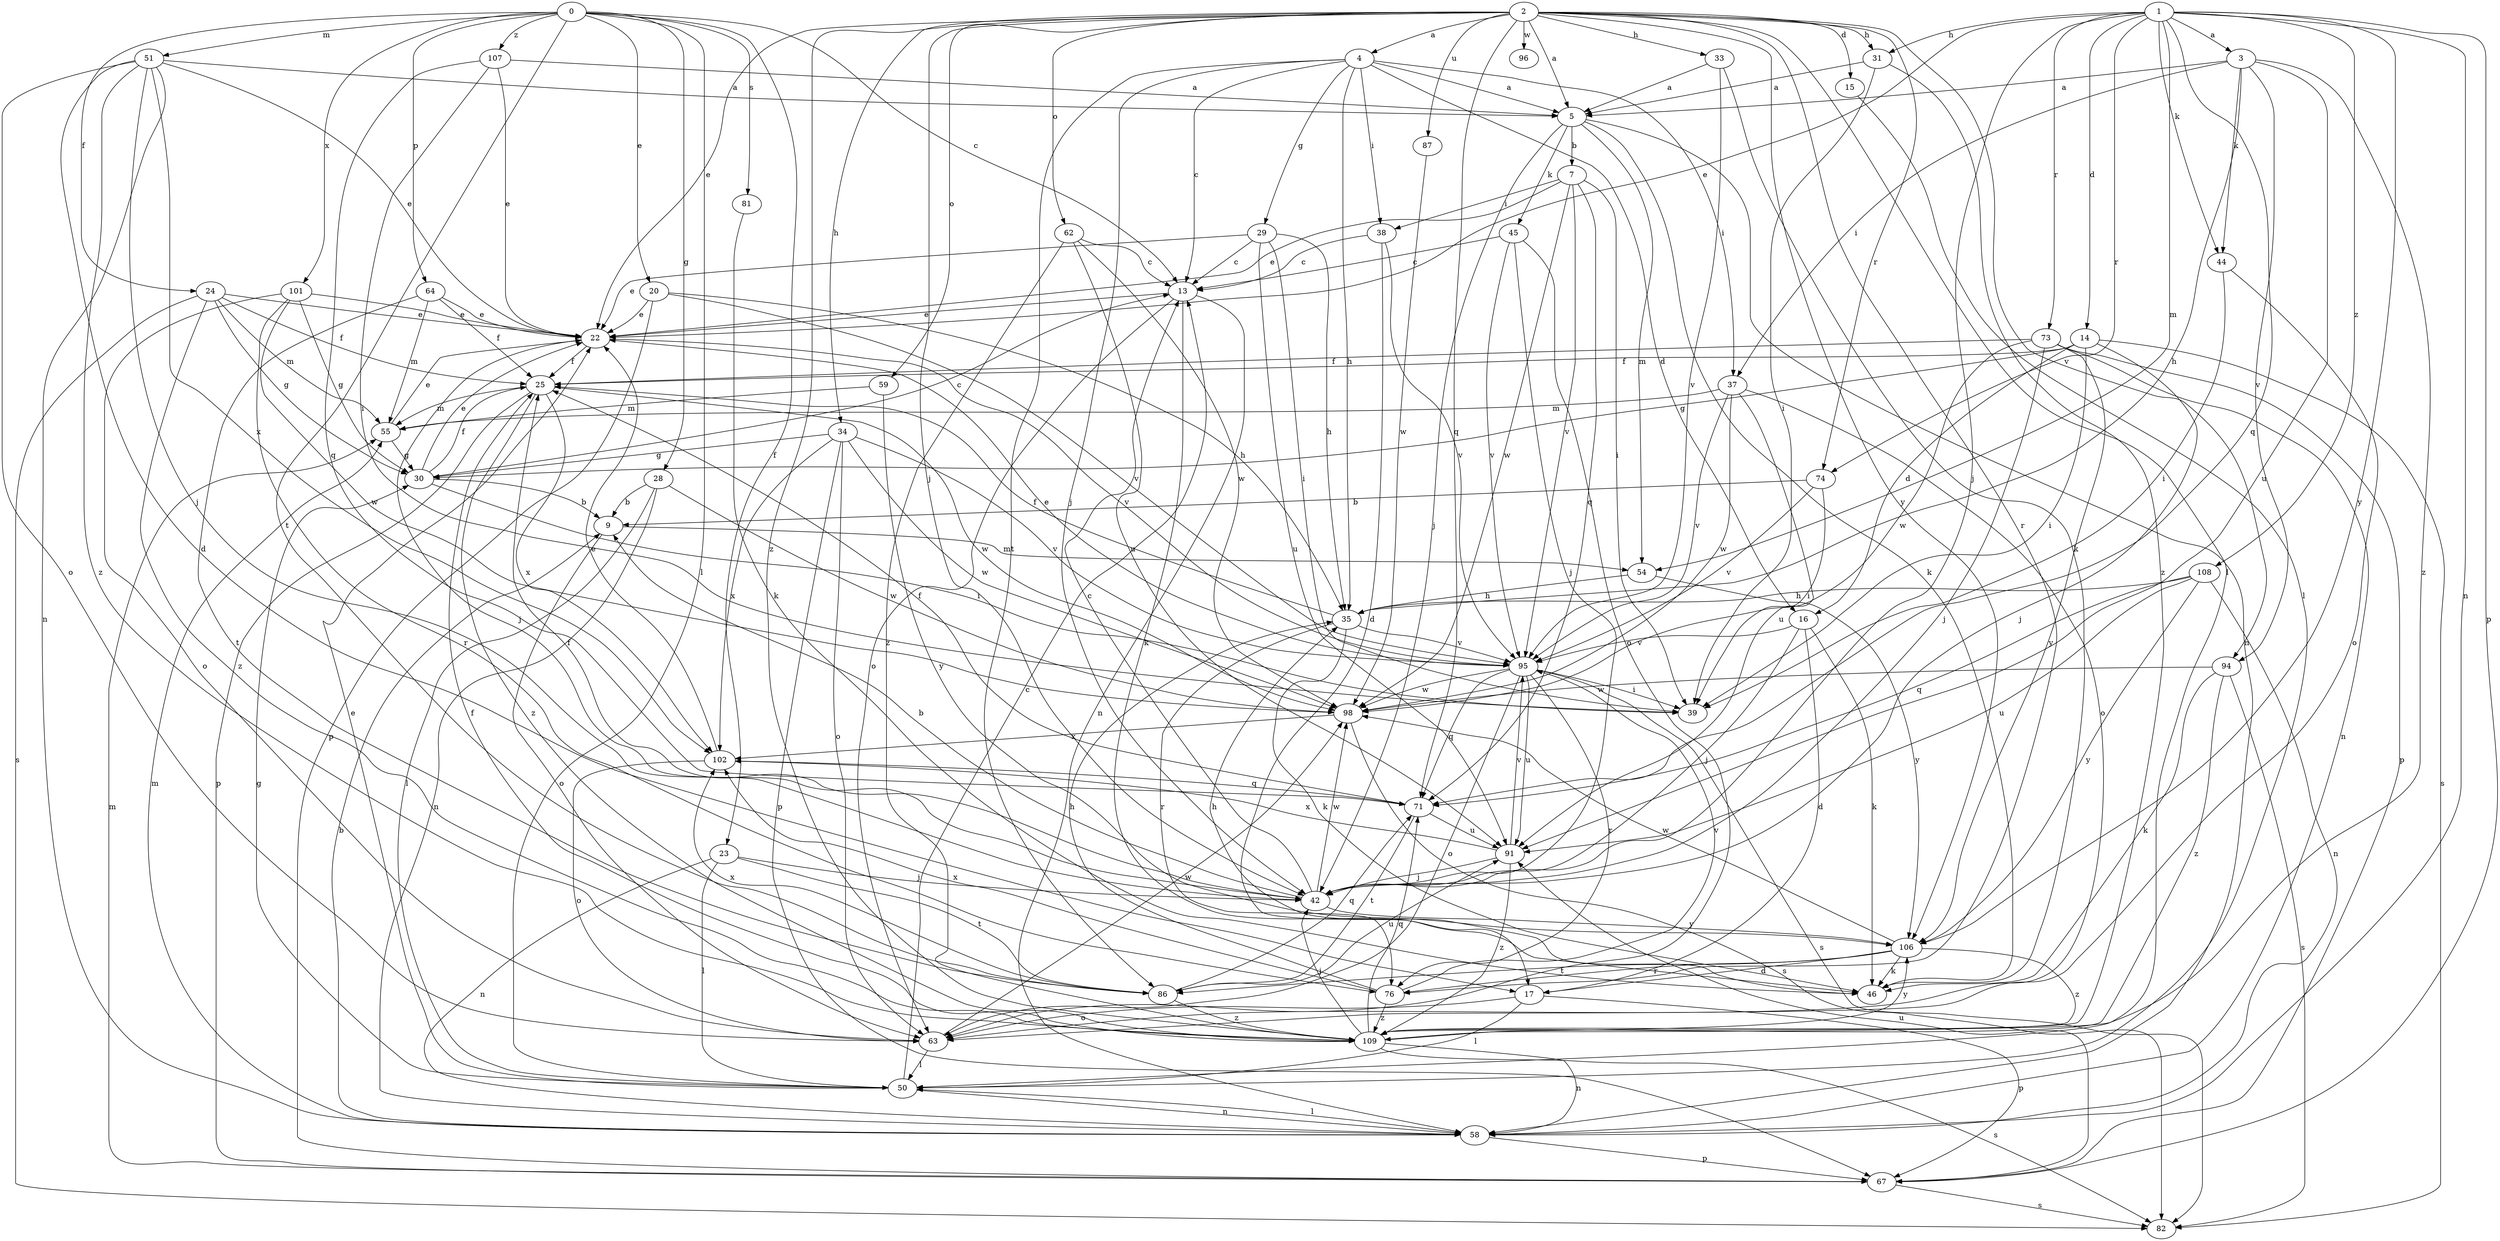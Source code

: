 strict digraph  {
0;
1;
2;
3;
4;
5;
7;
9;
13;
14;
15;
16;
17;
20;
22;
23;
24;
25;
28;
29;
30;
31;
33;
34;
35;
37;
38;
39;
42;
44;
45;
46;
50;
51;
54;
55;
58;
59;
62;
63;
64;
67;
71;
73;
74;
76;
81;
82;
86;
87;
91;
94;
95;
96;
98;
101;
102;
106;
107;
108;
109;
0 -> 13  [label=c];
0 -> 20  [label=e];
0 -> 23  [label=f];
0 -> 24  [label=f];
0 -> 28  [label=g];
0 -> 50  [label=l];
0 -> 51  [label=m];
0 -> 64  [label=p];
0 -> 81  [label=s];
0 -> 86  [label=t];
0 -> 101  [label=x];
0 -> 107  [label=z];
1 -> 3  [label=a];
1 -> 14  [label=d];
1 -> 22  [label=e];
1 -> 31  [label=h];
1 -> 42  [label=j];
1 -> 44  [label=k];
1 -> 54  [label=m];
1 -> 58  [label=n];
1 -> 67  [label=p];
1 -> 71  [label=q];
1 -> 73  [label=r];
1 -> 74  [label=r];
1 -> 106  [label=y];
1 -> 108  [label=z];
2 -> 4  [label=a];
2 -> 5  [label=a];
2 -> 15  [label=d];
2 -> 22  [label=e];
2 -> 31  [label=h];
2 -> 33  [label=h];
2 -> 34  [label=h];
2 -> 42  [label=j];
2 -> 50  [label=l];
2 -> 59  [label=o];
2 -> 62  [label=o];
2 -> 71  [label=q];
2 -> 74  [label=r];
2 -> 76  [label=r];
2 -> 87  [label=u];
2 -> 94  [label=v];
2 -> 96  [label=w];
2 -> 106  [label=y];
2 -> 109  [label=z];
3 -> 5  [label=a];
3 -> 35  [label=h];
3 -> 37  [label=i];
3 -> 44  [label=k];
3 -> 91  [label=u];
3 -> 94  [label=v];
3 -> 109  [label=z];
4 -> 5  [label=a];
4 -> 13  [label=c];
4 -> 16  [label=d];
4 -> 29  [label=g];
4 -> 35  [label=h];
4 -> 37  [label=i];
4 -> 38  [label=i];
4 -> 42  [label=j];
4 -> 86  [label=t];
5 -> 7  [label=b];
5 -> 42  [label=j];
5 -> 45  [label=k];
5 -> 46  [label=k];
5 -> 54  [label=m];
5 -> 58  [label=n];
7 -> 22  [label=e];
7 -> 38  [label=i];
7 -> 39  [label=i];
7 -> 71  [label=q];
7 -> 95  [label=v];
7 -> 98  [label=w];
9 -> 54  [label=m];
9 -> 63  [label=o];
13 -> 22  [label=e];
13 -> 46  [label=k];
13 -> 58  [label=n];
13 -> 63  [label=o];
14 -> 16  [label=d];
14 -> 25  [label=f];
14 -> 30  [label=g];
14 -> 39  [label=i];
14 -> 42  [label=j];
14 -> 82  [label=s];
15 -> 50  [label=l];
16 -> 17  [label=d];
16 -> 42  [label=j];
16 -> 46  [label=k];
16 -> 95  [label=v];
17 -> 50  [label=l];
17 -> 63  [label=o];
17 -> 67  [label=p];
20 -> 22  [label=e];
20 -> 35  [label=h];
20 -> 67  [label=p];
20 -> 95  [label=v];
22 -> 25  [label=f];
22 -> 42  [label=j];
22 -> 95  [label=v];
23 -> 42  [label=j];
23 -> 50  [label=l];
23 -> 58  [label=n];
23 -> 86  [label=t];
24 -> 22  [label=e];
24 -> 25  [label=f];
24 -> 30  [label=g];
24 -> 55  [label=m];
24 -> 82  [label=s];
24 -> 109  [label=z];
25 -> 55  [label=m];
25 -> 67  [label=p];
25 -> 98  [label=w];
25 -> 102  [label=x];
25 -> 109  [label=z];
28 -> 9  [label=b];
28 -> 50  [label=l];
28 -> 58  [label=n];
28 -> 98  [label=w];
29 -> 13  [label=c];
29 -> 22  [label=e];
29 -> 35  [label=h];
29 -> 39  [label=i];
29 -> 91  [label=u];
30 -> 9  [label=b];
30 -> 13  [label=c];
30 -> 22  [label=e];
30 -> 25  [label=f];
30 -> 39  [label=i];
31 -> 5  [label=a];
31 -> 39  [label=i];
31 -> 109  [label=z];
33 -> 5  [label=a];
33 -> 46  [label=k];
33 -> 95  [label=v];
34 -> 30  [label=g];
34 -> 63  [label=o];
34 -> 67  [label=p];
34 -> 95  [label=v];
34 -> 98  [label=w];
34 -> 102  [label=x];
35 -> 25  [label=f];
35 -> 46  [label=k];
35 -> 76  [label=r];
35 -> 95  [label=v];
37 -> 55  [label=m];
37 -> 63  [label=o];
37 -> 91  [label=u];
37 -> 95  [label=v];
37 -> 98  [label=w];
38 -> 13  [label=c];
38 -> 17  [label=d];
38 -> 95  [label=v];
42 -> 9  [label=b];
42 -> 13  [label=c];
42 -> 25  [label=f];
42 -> 98  [label=w];
42 -> 106  [label=y];
44 -> 39  [label=i];
44 -> 63  [label=o];
45 -> 13  [label=c];
45 -> 42  [label=j];
45 -> 63  [label=o];
45 -> 95  [label=v];
46 -> 35  [label=h];
50 -> 13  [label=c];
50 -> 22  [label=e];
50 -> 30  [label=g];
50 -> 58  [label=n];
51 -> 5  [label=a];
51 -> 17  [label=d];
51 -> 22  [label=e];
51 -> 42  [label=j];
51 -> 58  [label=n];
51 -> 63  [label=o];
51 -> 102  [label=x];
51 -> 109  [label=z];
54 -> 35  [label=h];
54 -> 106  [label=y];
55 -> 22  [label=e];
55 -> 30  [label=g];
58 -> 9  [label=b];
58 -> 50  [label=l];
58 -> 55  [label=m];
58 -> 67  [label=p];
59 -> 55  [label=m];
59 -> 106  [label=y];
62 -> 13  [label=c];
62 -> 91  [label=u];
62 -> 98  [label=w];
62 -> 109  [label=z];
63 -> 50  [label=l];
63 -> 98  [label=w];
64 -> 22  [label=e];
64 -> 25  [label=f];
64 -> 55  [label=m];
64 -> 86  [label=t];
67 -> 55  [label=m];
67 -> 82  [label=s];
67 -> 91  [label=u];
71 -> 25  [label=f];
71 -> 86  [label=t];
71 -> 91  [label=u];
73 -> 25  [label=f];
73 -> 42  [label=j];
73 -> 58  [label=n];
73 -> 67  [label=p];
73 -> 98  [label=w];
73 -> 106  [label=y];
74 -> 9  [label=b];
74 -> 39  [label=i];
74 -> 95  [label=v];
76 -> 35  [label=h];
76 -> 95  [label=v];
76 -> 102  [label=x];
76 -> 109  [label=z];
81 -> 46  [label=k];
86 -> 71  [label=q];
86 -> 91  [label=u];
86 -> 102  [label=x];
86 -> 109  [label=z];
87 -> 98  [label=w];
91 -> 42  [label=j];
91 -> 95  [label=v];
91 -> 102  [label=x];
91 -> 109  [label=z];
94 -> 46  [label=k];
94 -> 82  [label=s];
94 -> 98  [label=w];
94 -> 109  [label=z];
95 -> 22  [label=e];
95 -> 39  [label=i];
95 -> 63  [label=o];
95 -> 71  [label=q];
95 -> 76  [label=r];
95 -> 82  [label=s];
95 -> 91  [label=u];
95 -> 98  [label=w];
98 -> 82  [label=s];
98 -> 102  [label=x];
101 -> 22  [label=e];
101 -> 30  [label=g];
101 -> 63  [label=o];
101 -> 76  [label=r];
101 -> 98  [label=w];
102 -> 22  [label=e];
102 -> 63  [label=o];
102 -> 71  [label=q];
106 -> 17  [label=d];
106 -> 46  [label=k];
106 -> 76  [label=r];
106 -> 86  [label=t];
106 -> 98  [label=w];
106 -> 109  [label=z];
107 -> 5  [label=a];
107 -> 22  [label=e];
107 -> 39  [label=i];
107 -> 71  [label=q];
108 -> 35  [label=h];
108 -> 58  [label=n];
108 -> 71  [label=q];
108 -> 91  [label=u];
108 -> 106  [label=y];
109 -> 25  [label=f];
109 -> 42  [label=j];
109 -> 58  [label=n];
109 -> 71  [label=q];
109 -> 82  [label=s];
109 -> 106  [label=y];
}

